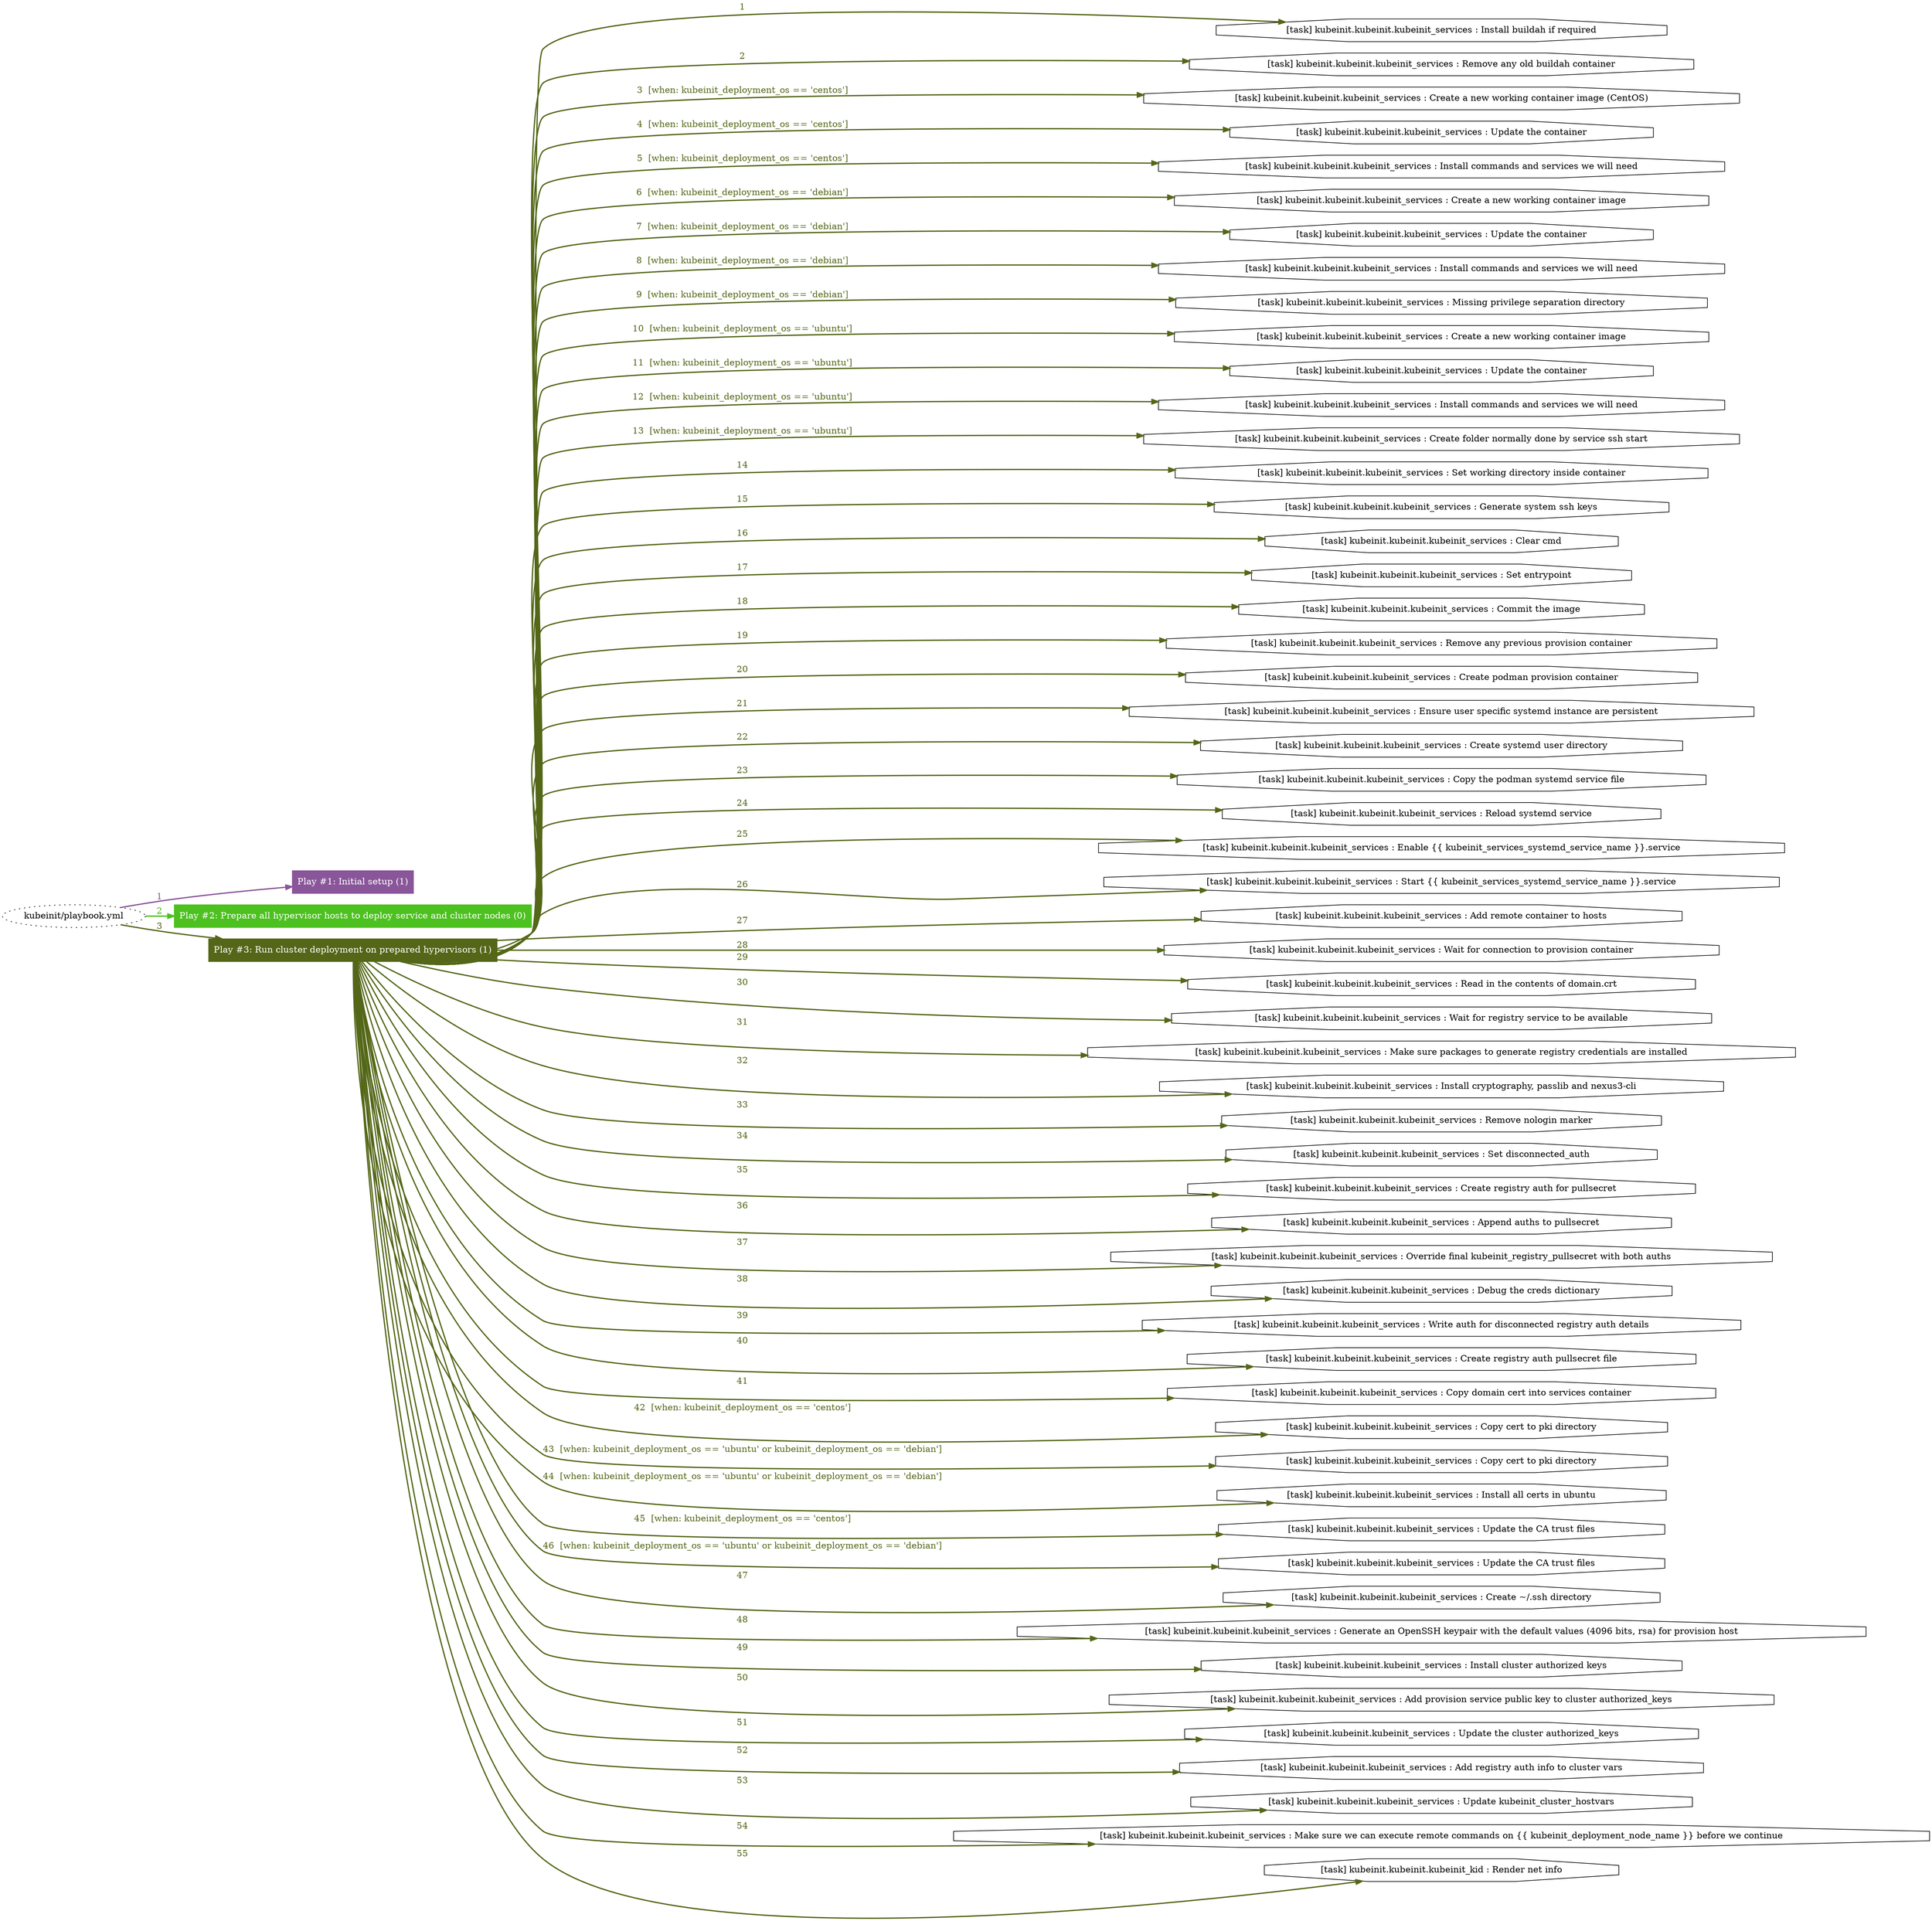digraph "kubeinit/playbook.yml "{
	graph [concentrate=true ordering=in rankdir=LR ratio=fill]
	edge [esep=5 sep=10]
	"kubeinit/playbook.yml" [id=root_node style=dotted]
	subgraph "Play #1: Initial setup (1) "{
		"Play #1: Initial setup (1)" [color="#8a569a" fontcolor="#ffffff" id="play_a466ae73-56fc-4e8e-a28d-1bcfac687997" shape=box style=filled tooltip=localhost]
		"kubeinit/playbook.yml" -> "Play #1: Initial setup (1)" [label=1 color="#8a569a" fontcolor="#8a569a" id="edge_e902cfdc-ca02-49d7-ac2e-e0e1482ab7e6" style=bold]
	}
	subgraph "Play #2: Prepare all hypervisor hosts to deploy service and cluster nodes (0) "{
		"Play #2: Prepare all hypervisor hosts to deploy service and cluster nodes (0)" [color="#4dc120" fontcolor="#ffffff" id="play_62492a59-4cad-477f-bd46-bbbb6d6a0743" shape=box style=filled tooltip=""]
		"kubeinit/playbook.yml" -> "Play #2: Prepare all hypervisor hosts to deploy service and cluster nodes (0)" [label=2 color="#4dc120" fontcolor="#4dc120" id="edge_3a62342f-ad4f-4fc8-9b70-3ace795ce8d0" style=bold]
	}
	subgraph "Play #3: Run cluster deployment on prepared hypervisors (1) "{
		"Play #3: Run cluster deployment on prepared hypervisors (1)" [color="#546718" fontcolor="#ffffff" id="play_195bce33-48d5-4bbc-9345-4bb65ea1ac57" shape=box style=filled tooltip=localhost]
		"kubeinit/playbook.yml" -> "Play #3: Run cluster deployment on prepared hypervisors (1)" [label=3 color="#546718" fontcolor="#546718" id="edge_480bc6f9-3a61-4248-ac04-9abcafd71116" style=bold]
		"task_d418a7bb-3c70-4698-b1f0-de153399df3a" [label="[task] kubeinit.kubeinit.kubeinit_services : Install buildah if required" id="task_d418a7bb-3c70-4698-b1f0-de153399df3a" shape=octagon tooltip="[task] kubeinit.kubeinit.kubeinit_services : Install buildah if required"]
		"Play #3: Run cluster deployment on prepared hypervisors (1)" -> "task_d418a7bb-3c70-4698-b1f0-de153399df3a" [label=1 color="#546718" fontcolor="#546718" id="edge_7ca7f7b7-c911-4ba9-a97c-37c4d8ef7614" style=bold]
		"task_602119b9-436d-486b-befe-6a76a799e9ca" [label="[task] kubeinit.kubeinit.kubeinit_services : Remove any old buildah container" id="task_602119b9-436d-486b-befe-6a76a799e9ca" shape=octagon tooltip="[task] kubeinit.kubeinit.kubeinit_services : Remove any old buildah container"]
		"Play #3: Run cluster deployment on prepared hypervisors (1)" -> "task_602119b9-436d-486b-befe-6a76a799e9ca" [label=2 color="#546718" fontcolor="#546718" id="edge_648ac424-454e-4118-8b4a-067b53edf4ea" style=bold]
		"task_8bb40c1c-4731-4ad8-b74a-a3222d741342" [label="[task] kubeinit.kubeinit.kubeinit_services : Create a new working container image (CentOS)" id="task_8bb40c1c-4731-4ad8-b74a-a3222d741342" shape=octagon tooltip="[task] kubeinit.kubeinit.kubeinit_services : Create a new working container image (CentOS)"]
		"Play #3: Run cluster deployment on prepared hypervisors (1)" -> "task_8bb40c1c-4731-4ad8-b74a-a3222d741342" [label="3  [when: kubeinit_deployment_os == 'centos']" color="#546718" fontcolor="#546718" id="edge_263b6215-1700-4375-9ff4-a5647ffb7965" style=bold]
		"task_b9a7d9dd-d6bc-43d0-9116-8a98f48aa1be" [label="[task] kubeinit.kubeinit.kubeinit_services : Update the container" id="task_b9a7d9dd-d6bc-43d0-9116-8a98f48aa1be" shape=octagon tooltip="[task] kubeinit.kubeinit.kubeinit_services : Update the container"]
		"Play #3: Run cluster deployment on prepared hypervisors (1)" -> "task_b9a7d9dd-d6bc-43d0-9116-8a98f48aa1be" [label="4  [when: kubeinit_deployment_os == 'centos']" color="#546718" fontcolor="#546718" id="edge_71c14837-0648-4a40-84d2-ae0f138188c3" style=bold]
		"task_82e3086e-ed31-41b0-91f6-ea796d4ce54e" [label="[task] kubeinit.kubeinit.kubeinit_services : Install commands and services we will need" id="task_82e3086e-ed31-41b0-91f6-ea796d4ce54e" shape=octagon tooltip="[task] kubeinit.kubeinit.kubeinit_services : Install commands and services we will need"]
		"Play #3: Run cluster deployment on prepared hypervisors (1)" -> "task_82e3086e-ed31-41b0-91f6-ea796d4ce54e" [label="5  [when: kubeinit_deployment_os == 'centos']" color="#546718" fontcolor="#546718" id="edge_0ef8d203-906b-4d60-a575-15ad1c8833c4" style=bold]
		"task_0dbae133-550e-4086-9dd6-c96c5213f81b" [label="[task] kubeinit.kubeinit.kubeinit_services : Create a new working container image" id="task_0dbae133-550e-4086-9dd6-c96c5213f81b" shape=octagon tooltip="[task] kubeinit.kubeinit.kubeinit_services : Create a new working container image"]
		"Play #3: Run cluster deployment on prepared hypervisors (1)" -> "task_0dbae133-550e-4086-9dd6-c96c5213f81b" [label="6  [when: kubeinit_deployment_os == 'debian']" color="#546718" fontcolor="#546718" id="edge_02704744-2449-476e-af4f-7388b31ee5a2" style=bold]
		"task_54fa2bfe-1ca3-4647-9269-e32c501ea875" [label="[task] kubeinit.kubeinit.kubeinit_services : Update the container" id="task_54fa2bfe-1ca3-4647-9269-e32c501ea875" shape=octagon tooltip="[task] kubeinit.kubeinit.kubeinit_services : Update the container"]
		"Play #3: Run cluster deployment on prepared hypervisors (1)" -> "task_54fa2bfe-1ca3-4647-9269-e32c501ea875" [label="7  [when: kubeinit_deployment_os == 'debian']" color="#546718" fontcolor="#546718" id="edge_5e4afe3d-e7f0-4ac9-b4b4-9ec412949e87" style=bold]
		"task_0213d7f5-e158-429a-a435-8e3929551e11" [label="[task] kubeinit.kubeinit.kubeinit_services : Install commands and services we will need" id="task_0213d7f5-e158-429a-a435-8e3929551e11" shape=octagon tooltip="[task] kubeinit.kubeinit.kubeinit_services : Install commands and services we will need"]
		"Play #3: Run cluster deployment on prepared hypervisors (1)" -> "task_0213d7f5-e158-429a-a435-8e3929551e11" [label="8  [when: kubeinit_deployment_os == 'debian']" color="#546718" fontcolor="#546718" id="edge_bf624ee1-3d4c-4a8a-84fc-a3101119a264" style=bold]
		"task_fd2c3bcd-abb8-4b03-aec2-ab93a230971d" [label="[task] kubeinit.kubeinit.kubeinit_services : Missing privilege separation directory" id="task_fd2c3bcd-abb8-4b03-aec2-ab93a230971d" shape=octagon tooltip="[task] kubeinit.kubeinit.kubeinit_services : Missing privilege separation directory"]
		"Play #3: Run cluster deployment on prepared hypervisors (1)" -> "task_fd2c3bcd-abb8-4b03-aec2-ab93a230971d" [label="9  [when: kubeinit_deployment_os == 'debian']" color="#546718" fontcolor="#546718" id="edge_a2015212-0fbf-4c03-967b-67d108d54a4b" style=bold]
		"task_23bb9dbd-bc28-46e4-aabc-35fd59fe6238" [label="[task] kubeinit.kubeinit.kubeinit_services : Create a new working container image" id="task_23bb9dbd-bc28-46e4-aabc-35fd59fe6238" shape=octagon tooltip="[task] kubeinit.kubeinit.kubeinit_services : Create a new working container image"]
		"Play #3: Run cluster deployment on prepared hypervisors (1)" -> "task_23bb9dbd-bc28-46e4-aabc-35fd59fe6238" [label="10  [when: kubeinit_deployment_os == 'ubuntu']" color="#546718" fontcolor="#546718" id="edge_8699189e-a316-44cb-938c-b370a55b5bc4" style=bold]
		"task_749530f5-f40a-4d9b-8e59-07f50078bd15" [label="[task] kubeinit.kubeinit.kubeinit_services : Update the container" id="task_749530f5-f40a-4d9b-8e59-07f50078bd15" shape=octagon tooltip="[task] kubeinit.kubeinit.kubeinit_services : Update the container"]
		"Play #3: Run cluster deployment on prepared hypervisors (1)" -> "task_749530f5-f40a-4d9b-8e59-07f50078bd15" [label="11  [when: kubeinit_deployment_os == 'ubuntu']" color="#546718" fontcolor="#546718" id="edge_cdb15230-2f59-4347-8a06-cdcbdb011a9e" style=bold]
		"task_d7b75fd6-5aa8-47f1-89a5-9f9865d05658" [label="[task] kubeinit.kubeinit.kubeinit_services : Install commands and services we will need" id="task_d7b75fd6-5aa8-47f1-89a5-9f9865d05658" shape=octagon tooltip="[task] kubeinit.kubeinit.kubeinit_services : Install commands and services we will need"]
		"Play #3: Run cluster deployment on prepared hypervisors (1)" -> "task_d7b75fd6-5aa8-47f1-89a5-9f9865d05658" [label="12  [when: kubeinit_deployment_os == 'ubuntu']" color="#546718" fontcolor="#546718" id="edge_a7887128-b48f-4e84-aaa4-3fbac7456a39" style=bold]
		"task_6721912e-4cc7-4b92-89ec-ff04f61ba0db" [label="[task] kubeinit.kubeinit.kubeinit_services : Create folder normally done by service ssh start" id="task_6721912e-4cc7-4b92-89ec-ff04f61ba0db" shape=octagon tooltip="[task] kubeinit.kubeinit.kubeinit_services : Create folder normally done by service ssh start"]
		"Play #3: Run cluster deployment on prepared hypervisors (1)" -> "task_6721912e-4cc7-4b92-89ec-ff04f61ba0db" [label="13  [when: kubeinit_deployment_os == 'ubuntu']" color="#546718" fontcolor="#546718" id="edge_c64c584f-384c-452c-b7cd-6034660af4c6" style=bold]
		"task_af672eaa-4b2c-48bb-b576-1561e4dbed87" [label="[task] kubeinit.kubeinit.kubeinit_services : Set working directory inside container" id="task_af672eaa-4b2c-48bb-b576-1561e4dbed87" shape=octagon tooltip="[task] kubeinit.kubeinit.kubeinit_services : Set working directory inside container"]
		"Play #3: Run cluster deployment on prepared hypervisors (1)" -> "task_af672eaa-4b2c-48bb-b576-1561e4dbed87" [label=14 color="#546718" fontcolor="#546718" id="edge_889f0394-4802-4586-8c72-d28d2cb99b75" style=bold]
		"task_5f020749-4b9f-4b83-b550-be3107a6e653" [label="[task] kubeinit.kubeinit.kubeinit_services : Generate system ssh keys" id="task_5f020749-4b9f-4b83-b550-be3107a6e653" shape=octagon tooltip="[task] kubeinit.kubeinit.kubeinit_services : Generate system ssh keys"]
		"Play #3: Run cluster deployment on prepared hypervisors (1)" -> "task_5f020749-4b9f-4b83-b550-be3107a6e653" [label=15 color="#546718" fontcolor="#546718" id="edge_e1b9cdec-6503-4810-8d3a-56f2ce871e07" style=bold]
		"task_55c038d8-08ea-4945-8437-09ec03c80a7e" [label="[task] kubeinit.kubeinit.kubeinit_services : Clear cmd" id="task_55c038d8-08ea-4945-8437-09ec03c80a7e" shape=octagon tooltip="[task] kubeinit.kubeinit.kubeinit_services : Clear cmd"]
		"Play #3: Run cluster deployment on prepared hypervisors (1)" -> "task_55c038d8-08ea-4945-8437-09ec03c80a7e" [label=16 color="#546718" fontcolor="#546718" id="edge_09cf2df1-e4f0-4e8d-b8cc-e69ab8971b35" style=bold]
		"task_89302199-1159-49e3-8282-8a7fd421f307" [label="[task] kubeinit.kubeinit.kubeinit_services : Set entrypoint" id="task_89302199-1159-49e3-8282-8a7fd421f307" shape=octagon tooltip="[task] kubeinit.kubeinit.kubeinit_services : Set entrypoint"]
		"Play #3: Run cluster deployment on prepared hypervisors (1)" -> "task_89302199-1159-49e3-8282-8a7fd421f307" [label=17 color="#546718" fontcolor="#546718" id="edge_8f83a198-1ecf-4d23-b261-63b7535f6dfc" style=bold]
		"task_ca2caedd-d0ba-465d-aa9e-9f02a9a18d46" [label="[task] kubeinit.kubeinit.kubeinit_services : Commit the image" id="task_ca2caedd-d0ba-465d-aa9e-9f02a9a18d46" shape=octagon tooltip="[task] kubeinit.kubeinit.kubeinit_services : Commit the image"]
		"Play #3: Run cluster deployment on prepared hypervisors (1)" -> "task_ca2caedd-d0ba-465d-aa9e-9f02a9a18d46" [label=18 color="#546718" fontcolor="#546718" id="edge_11bcda6b-bf84-4d3d-a1be-5e43365e0ac1" style=bold]
		"task_a84b2463-2889-4917-9ac2-d2a31fac1766" [label="[task] kubeinit.kubeinit.kubeinit_services : Remove any previous provision container" id="task_a84b2463-2889-4917-9ac2-d2a31fac1766" shape=octagon tooltip="[task] kubeinit.kubeinit.kubeinit_services : Remove any previous provision container"]
		"Play #3: Run cluster deployment on prepared hypervisors (1)" -> "task_a84b2463-2889-4917-9ac2-d2a31fac1766" [label=19 color="#546718" fontcolor="#546718" id="edge_b3aab0c9-9e7c-4a7d-948e-91056b20e31b" style=bold]
		"task_a2750cc8-0515-4d24-afb0-9ad413b33b7a" [label="[task] kubeinit.kubeinit.kubeinit_services : Create podman provision container" id="task_a2750cc8-0515-4d24-afb0-9ad413b33b7a" shape=octagon tooltip="[task] kubeinit.kubeinit.kubeinit_services : Create podman provision container"]
		"Play #3: Run cluster deployment on prepared hypervisors (1)" -> "task_a2750cc8-0515-4d24-afb0-9ad413b33b7a" [label=20 color="#546718" fontcolor="#546718" id="edge_220686fb-56f3-4f9e-b4bc-c751ce47337d" style=bold]
		"task_d1bcf1da-6c6a-4f7a-b5ad-8abbf3bdbc3f" [label="[task] kubeinit.kubeinit.kubeinit_services : Ensure user specific systemd instance are persistent" id="task_d1bcf1da-6c6a-4f7a-b5ad-8abbf3bdbc3f" shape=octagon tooltip="[task] kubeinit.kubeinit.kubeinit_services : Ensure user specific systemd instance are persistent"]
		"Play #3: Run cluster deployment on prepared hypervisors (1)" -> "task_d1bcf1da-6c6a-4f7a-b5ad-8abbf3bdbc3f" [label=21 color="#546718" fontcolor="#546718" id="edge_0480013d-1e51-4c26-abac-324748d3b724" style=bold]
		"task_29b5138c-c41a-4a7c-82b4-952821fa5531" [label="[task] kubeinit.kubeinit.kubeinit_services : Create systemd user directory" id="task_29b5138c-c41a-4a7c-82b4-952821fa5531" shape=octagon tooltip="[task] kubeinit.kubeinit.kubeinit_services : Create systemd user directory"]
		"Play #3: Run cluster deployment on prepared hypervisors (1)" -> "task_29b5138c-c41a-4a7c-82b4-952821fa5531" [label=22 color="#546718" fontcolor="#546718" id="edge_49e302c8-5e0d-405b-accb-97be7f0212ad" style=bold]
		"task_1336e25e-8bf6-400e-9712-45e9da059ee7" [label="[task] kubeinit.kubeinit.kubeinit_services : Copy the podman systemd service file" id="task_1336e25e-8bf6-400e-9712-45e9da059ee7" shape=octagon tooltip="[task] kubeinit.kubeinit.kubeinit_services : Copy the podman systemd service file"]
		"Play #3: Run cluster deployment on prepared hypervisors (1)" -> "task_1336e25e-8bf6-400e-9712-45e9da059ee7" [label=23 color="#546718" fontcolor="#546718" id="edge_38970516-8f44-4510-93b3-bdf2eb3d364c" style=bold]
		"task_6f1396be-33ef-40dc-95ac-ab20f49043ba" [label="[task] kubeinit.kubeinit.kubeinit_services : Reload systemd service" id="task_6f1396be-33ef-40dc-95ac-ab20f49043ba" shape=octagon tooltip="[task] kubeinit.kubeinit.kubeinit_services : Reload systemd service"]
		"Play #3: Run cluster deployment on prepared hypervisors (1)" -> "task_6f1396be-33ef-40dc-95ac-ab20f49043ba" [label=24 color="#546718" fontcolor="#546718" id="edge_59e62f05-017f-4a15-9ede-9af3c15ff1f8" style=bold]
		"task_07dfbd94-b7f6-4af1-8022-f67b3886f994" [label="[task] kubeinit.kubeinit.kubeinit_services : Enable {{ kubeinit_services_systemd_service_name }}.service" id="task_07dfbd94-b7f6-4af1-8022-f67b3886f994" shape=octagon tooltip="[task] kubeinit.kubeinit.kubeinit_services : Enable {{ kubeinit_services_systemd_service_name }}.service"]
		"Play #3: Run cluster deployment on prepared hypervisors (1)" -> "task_07dfbd94-b7f6-4af1-8022-f67b3886f994" [label=25 color="#546718" fontcolor="#546718" id="edge_6613b43c-1f4b-4ba3-a7ec-113cbd485a89" style=bold]
		"task_0441e585-4d1d-49fd-97b0-596b12b71d4c" [label="[task] kubeinit.kubeinit.kubeinit_services : Start {{ kubeinit_services_systemd_service_name }}.service" id="task_0441e585-4d1d-49fd-97b0-596b12b71d4c" shape=octagon tooltip="[task] kubeinit.kubeinit.kubeinit_services : Start {{ kubeinit_services_systemd_service_name }}.service"]
		"Play #3: Run cluster deployment on prepared hypervisors (1)" -> "task_0441e585-4d1d-49fd-97b0-596b12b71d4c" [label=26 color="#546718" fontcolor="#546718" id="edge_08818ad6-1868-44b0-be03-eaaa4a51030d" style=bold]
		"task_c0bac4b9-b545-42fb-9878-ceb6be5b9a41" [label="[task] kubeinit.kubeinit.kubeinit_services : Add remote container to hosts" id="task_c0bac4b9-b545-42fb-9878-ceb6be5b9a41" shape=octagon tooltip="[task] kubeinit.kubeinit.kubeinit_services : Add remote container to hosts"]
		"Play #3: Run cluster deployment on prepared hypervisors (1)" -> "task_c0bac4b9-b545-42fb-9878-ceb6be5b9a41" [label=27 color="#546718" fontcolor="#546718" id="edge_44e21eb7-413b-416f-9b56-43e62b47b582" style=bold]
		"task_f0f151a8-87b8-4ab4-8fa1-c1970ffb7097" [label="[task] kubeinit.kubeinit.kubeinit_services : Wait for connection to provision container" id="task_f0f151a8-87b8-4ab4-8fa1-c1970ffb7097" shape=octagon tooltip="[task] kubeinit.kubeinit.kubeinit_services : Wait for connection to provision container"]
		"Play #3: Run cluster deployment on prepared hypervisors (1)" -> "task_f0f151a8-87b8-4ab4-8fa1-c1970ffb7097" [label=28 color="#546718" fontcolor="#546718" id="edge_a4707f8c-6b0d-4acb-b854-beca03be610e" style=bold]
		"task_325f81a4-3488-4a79-a227-a0ed3a74852b" [label="[task] kubeinit.kubeinit.kubeinit_services : Read in the contents of domain.crt" id="task_325f81a4-3488-4a79-a227-a0ed3a74852b" shape=octagon tooltip="[task] kubeinit.kubeinit.kubeinit_services : Read in the contents of domain.crt"]
		"Play #3: Run cluster deployment on prepared hypervisors (1)" -> "task_325f81a4-3488-4a79-a227-a0ed3a74852b" [label=29 color="#546718" fontcolor="#546718" id="edge_62c781d1-e6f7-4c5c-8b5f-cc518003b84f" style=bold]
		"task_416f93ca-8594-4fd4-8ac3-4351f806a465" [label="[task] kubeinit.kubeinit.kubeinit_services : Wait for registry service to be available" id="task_416f93ca-8594-4fd4-8ac3-4351f806a465" shape=octagon tooltip="[task] kubeinit.kubeinit.kubeinit_services : Wait for registry service to be available"]
		"Play #3: Run cluster deployment on prepared hypervisors (1)" -> "task_416f93ca-8594-4fd4-8ac3-4351f806a465" [label=30 color="#546718" fontcolor="#546718" id="edge_c10652e4-fc29-4e2b-a706-5cd2bfb34509" style=bold]
		"task_9a6006c6-fc6f-4428-b574-78bfdf0ec0f4" [label="[task] kubeinit.kubeinit.kubeinit_services : Make sure packages to generate registry credentials are installed" id="task_9a6006c6-fc6f-4428-b574-78bfdf0ec0f4" shape=octagon tooltip="[task] kubeinit.kubeinit.kubeinit_services : Make sure packages to generate registry credentials are installed"]
		"Play #3: Run cluster deployment on prepared hypervisors (1)" -> "task_9a6006c6-fc6f-4428-b574-78bfdf0ec0f4" [label=31 color="#546718" fontcolor="#546718" id="edge_55a2b754-c2f1-4737-9bab-3d131479422f" style=bold]
		"task_40005cab-5849-4581-bf41-13cd36d374c6" [label="[task] kubeinit.kubeinit.kubeinit_services : Install cryptography, passlib and nexus3-cli" id="task_40005cab-5849-4581-bf41-13cd36d374c6" shape=octagon tooltip="[task] kubeinit.kubeinit.kubeinit_services : Install cryptography, passlib and nexus3-cli"]
		"Play #3: Run cluster deployment on prepared hypervisors (1)" -> "task_40005cab-5849-4581-bf41-13cd36d374c6" [label=32 color="#546718" fontcolor="#546718" id="edge_325adaef-05ff-4311-81fa-e42cd9f14f4d" style=bold]
		"task_497890a0-f984-481a-a520-90883911a624" [label="[task] kubeinit.kubeinit.kubeinit_services : Remove nologin marker" id="task_497890a0-f984-481a-a520-90883911a624" shape=octagon tooltip="[task] kubeinit.kubeinit.kubeinit_services : Remove nologin marker"]
		"Play #3: Run cluster deployment on prepared hypervisors (1)" -> "task_497890a0-f984-481a-a520-90883911a624" [label=33 color="#546718" fontcolor="#546718" id="edge_5954f90c-4523-4707-b091-b745d1353c0b" style=bold]
		"task_be06b0a5-e986-40fa-8819-8bcb7c5a44ac" [label="[task] kubeinit.kubeinit.kubeinit_services : Set disconnected_auth" id="task_be06b0a5-e986-40fa-8819-8bcb7c5a44ac" shape=octagon tooltip="[task] kubeinit.kubeinit.kubeinit_services : Set disconnected_auth"]
		"Play #3: Run cluster deployment on prepared hypervisors (1)" -> "task_be06b0a5-e986-40fa-8819-8bcb7c5a44ac" [label=34 color="#546718" fontcolor="#546718" id="edge_2477f49c-e931-4573-ba6f-b1a275b685be" style=bold]
		"task_6dc22433-7a96-4903-aff5-fe8fd9965b81" [label="[task] kubeinit.kubeinit.kubeinit_services : Create registry auth for pullsecret" id="task_6dc22433-7a96-4903-aff5-fe8fd9965b81" shape=octagon tooltip="[task] kubeinit.kubeinit.kubeinit_services : Create registry auth for pullsecret"]
		"Play #3: Run cluster deployment on prepared hypervisors (1)" -> "task_6dc22433-7a96-4903-aff5-fe8fd9965b81" [label=35 color="#546718" fontcolor="#546718" id="edge_a94ed2e0-019e-43db-b9f1-6be1eef599d1" style=bold]
		"task_5f44ff12-8c6a-46da-98f1-021e11c8b405" [label="[task] kubeinit.kubeinit.kubeinit_services : Append auths to pullsecret" id="task_5f44ff12-8c6a-46da-98f1-021e11c8b405" shape=octagon tooltip="[task] kubeinit.kubeinit.kubeinit_services : Append auths to pullsecret"]
		"Play #3: Run cluster deployment on prepared hypervisors (1)" -> "task_5f44ff12-8c6a-46da-98f1-021e11c8b405" [label=36 color="#546718" fontcolor="#546718" id="edge_ba1f696d-0aa2-4bb8-83fa-40b0ab378c29" style=bold]
		"task_18f3a457-38ab-4033-ab4f-aa3aaa025661" [label="[task] kubeinit.kubeinit.kubeinit_services : Override final kubeinit_registry_pullsecret with both auths" id="task_18f3a457-38ab-4033-ab4f-aa3aaa025661" shape=octagon tooltip="[task] kubeinit.kubeinit.kubeinit_services : Override final kubeinit_registry_pullsecret with both auths"]
		"Play #3: Run cluster deployment on prepared hypervisors (1)" -> "task_18f3a457-38ab-4033-ab4f-aa3aaa025661" [label=37 color="#546718" fontcolor="#546718" id="edge_b34b81cf-b196-461f-bdc5-2075e404a569" style=bold]
		"task_e376e499-07e9-4ba9-b2d9-b7c533ad10a5" [label="[task] kubeinit.kubeinit.kubeinit_services : Debug the creds dictionary" id="task_e376e499-07e9-4ba9-b2d9-b7c533ad10a5" shape=octagon tooltip="[task] kubeinit.kubeinit.kubeinit_services : Debug the creds dictionary"]
		"Play #3: Run cluster deployment on prepared hypervisors (1)" -> "task_e376e499-07e9-4ba9-b2d9-b7c533ad10a5" [label=38 color="#546718" fontcolor="#546718" id="edge_df8c2029-d422-4ede-b3ab-f7e2beb62baa" style=bold]
		"task_b3d80159-c9d7-4760-a5a6-9bf43fb47b04" [label="[task] kubeinit.kubeinit.kubeinit_services : Write auth for disconnected registry auth details" id="task_b3d80159-c9d7-4760-a5a6-9bf43fb47b04" shape=octagon tooltip="[task] kubeinit.kubeinit.kubeinit_services : Write auth for disconnected registry auth details"]
		"Play #3: Run cluster deployment on prepared hypervisors (1)" -> "task_b3d80159-c9d7-4760-a5a6-9bf43fb47b04" [label=39 color="#546718" fontcolor="#546718" id="edge_53f1067a-b787-4f3f-a114-7601188e1fb0" style=bold]
		"task_f6c04e92-1614-4c52-b391-94dfe7b9bda4" [label="[task] kubeinit.kubeinit.kubeinit_services : Create registry auth pullsecret file" id="task_f6c04e92-1614-4c52-b391-94dfe7b9bda4" shape=octagon tooltip="[task] kubeinit.kubeinit.kubeinit_services : Create registry auth pullsecret file"]
		"Play #3: Run cluster deployment on prepared hypervisors (1)" -> "task_f6c04e92-1614-4c52-b391-94dfe7b9bda4" [label=40 color="#546718" fontcolor="#546718" id="edge_4e2f5735-a6d8-4f9d-83da-725ed22af2dd" style=bold]
		"task_44716098-c3d0-46cd-b08c-0c0685810187" [label="[task] kubeinit.kubeinit.kubeinit_services : Copy domain cert into services container" id="task_44716098-c3d0-46cd-b08c-0c0685810187" shape=octagon tooltip="[task] kubeinit.kubeinit.kubeinit_services : Copy domain cert into services container"]
		"Play #3: Run cluster deployment on prepared hypervisors (1)" -> "task_44716098-c3d0-46cd-b08c-0c0685810187" [label=41 color="#546718" fontcolor="#546718" id="edge_204af470-0104-4acf-ba59-832fa6fb8ec1" style=bold]
		"task_688e7c7c-3995-4567-89b5-02304cc618fe" [label="[task] kubeinit.kubeinit.kubeinit_services : Copy cert to pki directory" id="task_688e7c7c-3995-4567-89b5-02304cc618fe" shape=octagon tooltip="[task] kubeinit.kubeinit.kubeinit_services : Copy cert to pki directory"]
		"Play #3: Run cluster deployment on prepared hypervisors (1)" -> "task_688e7c7c-3995-4567-89b5-02304cc618fe" [label="42  [when: kubeinit_deployment_os == 'centos']" color="#546718" fontcolor="#546718" id="edge_2229ff01-29df-4246-b4e5-1b5431e5702c" style=bold]
		"task_3e0900a6-3221-4c80-84a9-6973481e7fd4" [label="[task] kubeinit.kubeinit.kubeinit_services : Copy cert to pki directory" id="task_3e0900a6-3221-4c80-84a9-6973481e7fd4" shape=octagon tooltip="[task] kubeinit.kubeinit.kubeinit_services : Copy cert to pki directory"]
		"Play #3: Run cluster deployment on prepared hypervisors (1)" -> "task_3e0900a6-3221-4c80-84a9-6973481e7fd4" [label="43  [when: kubeinit_deployment_os == 'ubuntu' or kubeinit_deployment_os == 'debian']" color="#546718" fontcolor="#546718" id="edge_50678e4a-151b-4013-a482-0070fb42ab42" style=bold]
		"task_b799bfd4-2049-47e1-82b2-8425b5f8ee05" [label="[task] kubeinit.kubeinit.kubeinit_services : Install all certs in ubuntu" id="task_b799bfd4-2049-47e1-82b2-8425b5f8ee05" shape=octagon tooltip="[task] kubeinit.kubeinit.kubeinit_services : Install all certs in ubuntu"]
		"Play #3: Run cluster deployment on prepared hypervisors (1)" -> "task_b799bfd4-2049-47e1-82b2-8425b5f8ee05" [label="44  [when: kubeinit_deployment_os == 'ubuntu' or kubeinit_deployment_os == 'debian']" color="#546718" fontcolor="#546718" id="edge_bc76241c-eddd-4651-9c95-b35116fd3259" style=bold]
		"task_eef3a5f9-7505-4279-aa33-6434a75b6345" [label="[task] kubeinit.kubeinit.kubeinit_services : Update the CA trust files" id="task_eef3a5f9-7505-4279-aa33-6434a75b6345" shape=octagon tooltip="[task] kubeinit.kubeinit.kubeinit_services : Update the CA trust files"]
		"Play #3: Run cluster deployment on prepared hypervisors (1)" -> "task_eef3a5f9-7505-4279-aa33-6434a75b6345" [label="45  [when: kubeinit_deployment_os == 'centos']" color="#546718" fontcolor="#546718" id="edge_7c41a756-e167-4757-aee6-fc4b92a517a4" style=bold]
		"task_6307ba8c-f8b8-4d50-acf6-0d7554c4145b" [label="[task] kubeinit.kubeinit.kubeinit_services : Update the CA trust files" id="task_6307ba8c-f8b8-4d50-acf6-0d7554c4145b" shape=octagon tooltip="[task] kubeinit.kubeinit.kubeinit_services : Update the CA trust files"]
		"Play #3: Run cluster deployment on prepared hypervisors (1)" -> "task_6307ba8c-f8b8-4d50-acf6-0d7554c4145b" [label="46  [when: kubeinit_deployment_os == 'ubuntu' or kubeinit_deployment_os == 'debian']" color="#546718" fontcolor="#546718" id="edge_332e6cb0-2ef3-4f84-b4e7-89ba9720daff" style=bold]
		"task_d7e238bb-98e1-4547-adec-42b299cba49d" [label="[task] kubeinit.kubeinit.kubeinit_services : Create ~/.ssh directory" id="task_d7e238bb-98e1-4547-adec-42b299cba49d" shape=octagon tooltip="[task] kubeinit.kubeinit.kubeinit_services : Create ~/.ssh directory"]
		"Play #3: Run cluster deployment on prepared hypervisors (1)" -> "task_d7e238bb-98e1-4547-adec-42b299cba49d" [label=47 color="#546718" fontcolor="#546718" id="edge_83cb29cf-fe48-4f42-8ec6-5d7305b2dfe8" style=bold]
		"task_83976f29-5617-4478-8507-11748879caaa" [label="[task] kubeinit.kubeinit.kubeinit_services : Generate an OpenSSH keypair with the default values (4096 bits, rsa) for provision host" id="task_83976f29-5617-4478-8507-11748879caaa" shape=octagon tooltip="[task] kubeinit.kubeinit.kubeinit_services : Generate an OpenSSH keypair with the default values (4096 bits, rsa) for provision host"]
		"Play #3: Run cluster deployment on prepared hypervisors (1)" -> "task_83976f29-5617-4478-8507-11748879caaa" [label=48 color="#546718" fontcolor="#546718" id="edge_77893de5-dcca-48e0-beda-465309b402ae" style=bold]
		"task_1501e0fd-02fc-4397-b2eb-83ed7f084f0e" [label="[task] kubeinit.kubeinit.kubeinit_services : Install cluster authorized keys" id="task_1501e0fd-02fc-4397-b2eb-83ed7f084f0e" shape=octagon tooltip="[task] kubeinit.kubeinit.kubeinit_services : Install cluster authorized keys"]
		"Play #3: Run cluster deployment on prepared hypervisors (1)" -> "task_1501e0fd-02fc-4397-b2eb-83ed7f084f0e" [label=49 color="#546718" fontcolor="#546718" id="edge_4942703b-31b3-41ba-bce9-32c4e12326e9" style=bold]
		"task_91db43a8-578a-49b5-9b49-68d95ef5c0cb" [label="[task] kubeinit.kubeinit.kubeinit_services : Add provision service public key to cluster authorized_keys" id="task_91db43a8-578a-49b5-9b49-68d95ef5c0cb" shape=octagon tooltip="[task] kubeinit.kubeinit.kubeinit_services : Add provision service public key to cluster authorized_keys"]
		"Play #3: Run cluster deployment on prepared hypervisors (1)" -> "task_91db43a8-578a-49b5-9b49-68d95ef5c0cb" [label=50 color="#546718" fontcolor="#546718" id="edge_c42af96e-3162-4e4c-9b21-efe5b4bb7736" style=bold]
		"task_2d8c30a0-82a1-467b-8753-b781cd9b2ef7" [label="[task] kubeinit.kubeinit.kubeinit_services : Update the cluster authorized_keys" id="task_2d8c30a0-82a1-467b-8753-b781cd9b2ef7" shape=octagon tooltip="[task] kubeinit.kubeinit.kubeinit_services : Update the cluster authorized_keys"]
		"Play #3: Run cluster deployment on prepared hypervisors (1)" -> "task_2d8c30a0-82a1-467b-8753-b781cd9b2ef7" [label=51 color="#546718" fontcolor="#546718" id="edge_743cb6f2-b9a9-48d2-a8a1-a0ee6040b6e7" style=bold]
		"task_244b28e2-d3b3-495e-a501-a7853956e473" [label="[task] kubeinit.kubeinit.kubeinit_services : Add registry auth info to cluster vars" id="task_244b28e2-d3b3-495e-a501-a7853956e473" shape=octagon tooltip="[task] kubeinit.kubeinit.kubeinit_services : Add registry auth info to cluster vars"]
		"Play #3: Run cluster deployment on prepared hypervisors (1)" -> "task_244b28e2-d3b3-495e-a501-a7853956e473" [label=52 color="#546718" fontcolor="#546718" id="edge_80fdd0c8-85cb-40ba-abda-971ca17926c3" style=bold]
		"task_c0bfbff4-b2a7-4091-a547-bb6707ff7a4b" [label="[task] kubeinit.kubeinit.kubeinit_services : Update kubeinit_cluster_hostvars" id="task_c0bfbff4-b2a7-4091-a547-bb6707ff7a4b" shape=octagon tooltip="[task] kubeinit.kubeinit.kubeinit_services : Update kubeinit_cluster_hostvars"]
		"Play #3: Run cluster deployment on prepared hypervisors (1)" -> "task_c0bfbff4-b2a7-4091-a547-bb6707ff7a4b" [label=53 color="#546718" fontcolor="#546718" id="edge_9c253b19-9b66-4f29-95dd-5f5daf5d21cd" style=bold]
		"task_cbfd5f5a-cbf3-4429-bffc-2afa50537034" [label="[task] kubeinit.kubeinit.kubeinit_services : Make sure we can execute remote commands on {{ kubeinit_deployment_node_name }} before we continue" id="task_cbfd5f5a-cbf3-4429-bffc-2afa50537034" shape=octagon tooltip="[task] kubeinit.kubeinit.kubeinit_services : Make sure we can execute remote commands on {{ kubeinit_deployment_node_name }} before we continue"]
		"Play #3: Run cluster deployment on prepared hypervisors (1)" -> "task_cbfd5f5a-cbf3-4429-bffc-2afa50537034" [label=54 color="#546718" fontcolor="#546718" id="edge_ad25e481-ccd0-408f-97e8-e47ceb2b7001" style=bold]
		"task_e8e4e337-ecf7-4ee3-b892-eebe684cf54b" [label="[task] kubeinit.kubeinit.kubeinit_kid : Render net info" id="task_e8e4e337-ecf7-4ee3-b892-eebe684cf54b" shape=octagon tooltip="[task] kubeinit.kubeinit.kubeinit_kid : Render net info"]
		"Play #3: Run cluster deployment on prepared hypervisors (1)" -> "task_e8e4e337-ecf7-4ee3-b892-eebe684cf54b" [label=55 color="#546718" fontcolor="#546718" id="edge_8dd4cc1c-6c19-4549-9a3a-2103160f2e3a" style=bold]
	}
}
